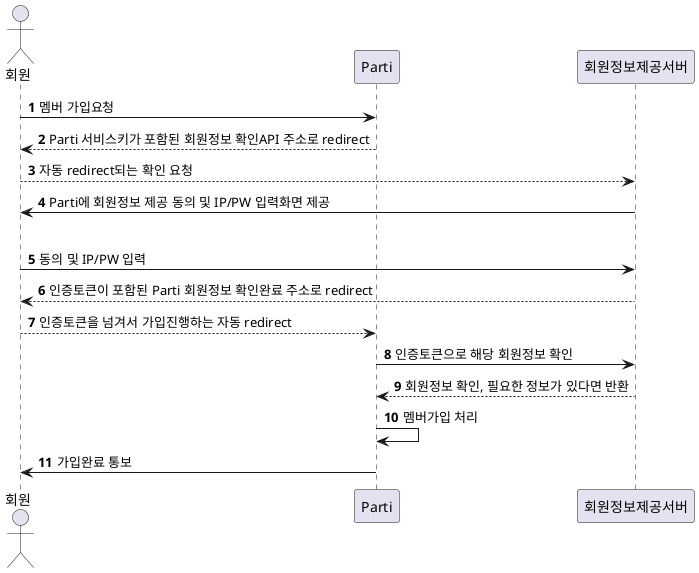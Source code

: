 @startuml
autonumber
actor 회원
회원 -> Parti : 멤버 가입요청
Parti --> 회원 : Parti 서비스키가 포함된 회원정보 확인API 주소로 redirect
회원 --> 회원정보제공서버 : 자동 redirect되는 확인 요청
회원정보제공서버 -> 회원 : Parti에 회원정보 제공 동의 및 IP/PW 입력화면 제공
|||
회원 -> 회원정보제공서버 : 동의 및 IP/PW 입력
회원정보제공서버 --> 회원 : 인증토큰이 포함된 Parti 회원정보 확인완료 주소로 redirect
회원 --> Parti : 인증토큰을 넘겨서 가입진행하는 자동 redirect
Parti -> 회원정보제공서버 : 인증토큰으로 해당 회원정보 확인
회원정보제공서버 --> Parti : 회원정보 확인, 필요한 정보가 있다면 반환
Parti -> Parti : 멤버가입 처리
Parti -> 회원 : 가입완료 통보
@enduml
